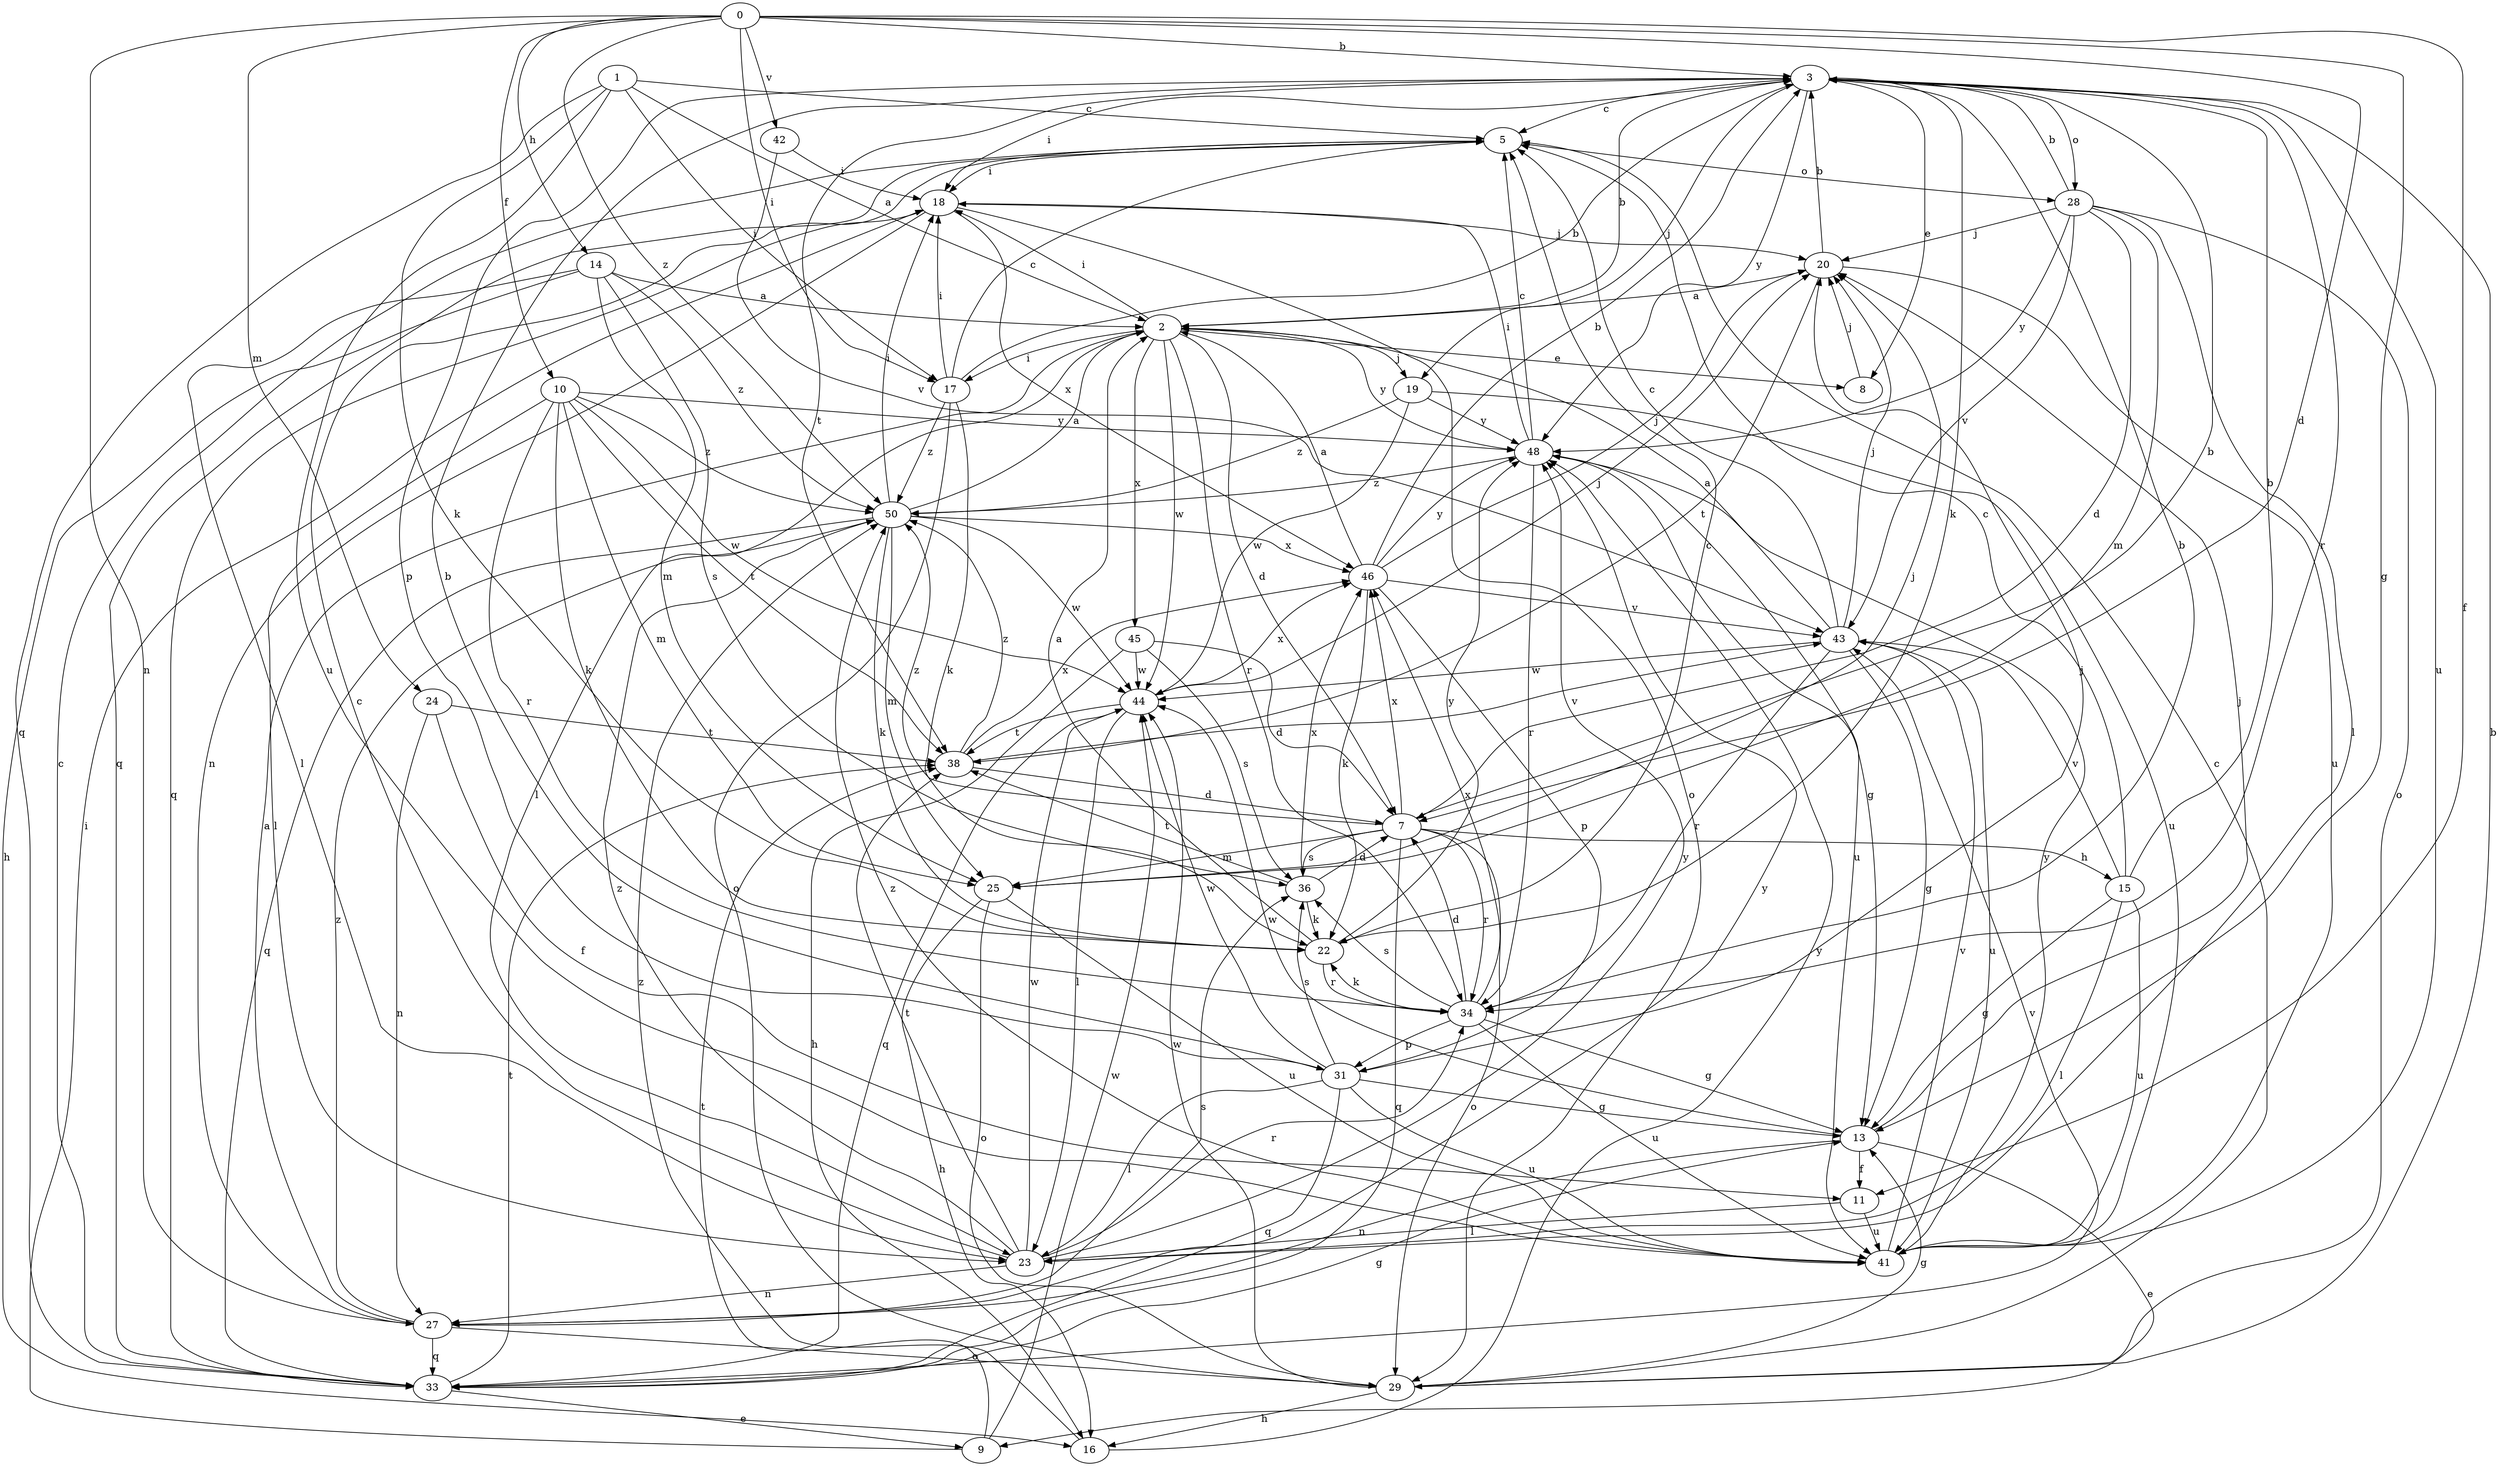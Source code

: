 strict digraph  {
0;
1;
2;
3;
5;
7;
8;
9;
10;
11;
13;
14;
15;
16;
17;
18;
19;
20;
22;
23;
24;
25;
27;
28;
29;
31;
33;
34;
36;
38;
41;
42;
43;
44;
45;
46;
48;
50;
0 -> 3  [label=b];
0 -> 7  [label=d];
0 -> 10  [label=f];
0 -> 11  [label=f];
0 -> 13  [label=g];
0 -> 14  [label=h];
0 -> 17  [label=i];
0 -> 24  [label=m];
0 -> 27  [label=n];
0 -> 42  [label=v];
0 -> 50  [label=z];
1 -> 2  [label=a];
1 -> 5  [label=c];
1 -> 17  [label=i];
1 -> 22  [label=k];
1 -> 33  [label=q];
1 -> 41  [label=u];
2 -> 3  [label=b];
2 -> 7  [label=d];
2 -> 8  [label=e];
2 -> 17  [label=i];
2 -> 18  [label=i];
2 -> 19  [label=j];
2 -> 23  [label=l];
2 -> 34  [label=r];
2 -> 44  [label=w];
2 -> 45  [label=x];
2 -> 48  [label=y];
3 -> 5  [label=c];
3 -> 8  [label=e];
3 -> 18  [label=i];
3 -> 19  [label=j];
3 -> 22  [label=k];
3 -> 28  [label=o];
3 -> 31  [label=p];
3 -> 34  [label=r];
3 -> 38  [label=t];
3 -> 41  [label=u];
3 -> 48  [label=y];
5 -> 18  [label=i];
5 -> 28  [label=o];
5 -> 33  [label=q];
7 -> 3  [label=b];
7 -> 15  [label=h];
7 -> 25  [label=m];
7 -> 29  [label=o];
7 -> 33  [label=q];
7 -> 34  [label=r];
7 -> 36  [label=s];
7 -> 46  [label=x];
7 -> 50  [label=z];
8 -> 20  [label=j];
9 -> 18  [label=i];
9 -> 38  [label=t];
9 -> 44  [label=w];
10 -> 22  [label=k];
10 -> 23  [label=l];
10 -> 25  [label=m];
10 -> 34  [label=r];
10 -> 38  [label=t];
10 -> 44  [label=w];
10 -> 48  [label=y];
10 -> 50  [label=z];
11 -> 23  [label=l];
11 -> 41  [label=u];
13 -> 9  [label=e];
13 -> 11  [label=f];
13 -> 20  [label=j];
13 -> 27  [label=n];
13 -> 44  [label=w];
14 -> 2  [label=a];
14 -> 16  [label=h];
14 -> 23  [label=l];
14 -> 25  [label=m];
14 -> 36  [label=s];
14 -> 50  [label=z];
15 -> 3  [label=b];
15 -> 5  [label=c];
15 -> 13  [label=g];
15 -> 23  [label=l];
15 -> 41  [label=u];
15 -> 43  [label=v];
16 -> 48  [label=y];
16 -> 50  [label=z];
17 -> 3  [label=b];
17 -> 5  [label=c];
17 -> 18  [label=i];
17 -> 22  [label=k];
17 -> 29  [label=o];
17 -> 50  [label=z];
18 -> 20  [label=j];
18 -> 27  [label=n];
18 -> 29  [label=o];
18 -> 33  [label=q];
18 -> 46  [label=x];
19 -> 41  [label=u];
19 -> 44  [label=w];
19 -> 48  [label=y];
19 -> 50  [label=z];
20 -> 2  [label=a];
20 -> 3  [label=b];
20 -> 38  [label=t];
20 -> 41  [label=u];
22 -> 2  [label=a];
22 -> 5  [label=c];
22 -> 34  [label=r];
22 -> 48  [label=y];
23 -> 5  [label=c];
23 -> 27  [label=n];
23 -> 34  [label=r];
23 -> 38  [label=t];
23 -> 44  [label=w];
23 -> 48  [label=y];
23 -> 50  [label=z];
24 -> 11  [label=f];
24 -> 27  [label=n];
24 -> 38  [label=t];
25 -> 16  [label=h];
25 -> 20  [label=j];
25 -> 29  [label=o];
25 -> 41  [label=u];
27 -> 2  [label=a];
27 -> 29  [label=o];
27 -> 33  [label=q];
27 -> 36  [label=s];
27 -> 48  [label=y];
27 -> 50  [label=z];
28 -> 3  [label=b];
28 -> 7  [label=d];
28 -> 20  [label=j];
28 -> 23  [label=l];
28 -> 25  [label=m];
28 -> 29  [label=o];
28 -> 43  [label=v];
28 -> 48  [label=y];
29 -> 3  [label=b];
29 -> 5  [label=c];
29 -> 13  [label=g];
29 -> 16  [label=h];
29 -> 44  [label=w];
31 -> 3  [label=b];
31 -> 13  [label=g];
31 -> 20  [label=j];
31 -> 23  [label=l];
31 -> 33  [label=q];
31 -> 36  [label=s];
31 -> 41  [label=u];
31 -> 44  [label=w];
33 -> 5  [label=c];
33 -> 9  [label=e];
33 -> 13  [label=g];
33 -> 38  [label=t];
33 -> 43  [label=v];
34 -> 3  [label=b];
34 -> 7  [label=d];
34 -> 13  [label=g];
34 -> 22  [label=k];
34 -> 31  [label=p];
34 -> 36  [label=s];
34 -> 41  [label=u];
34 -> 46  [label=x];
36 -> 7  [label=d];
36 -> 22  [label=k];
36 -> 38  [label=t];
36 -> 46  [label=x];
38 -> 7  [label=d];
38 -> 43  [label=v];
38 -> 46  [label=x];
38 -> 50  [label=z];
41 -> 43  [label=v];
41 -> 48  [label=y];
41 -> 50  [label=z];
42 -> 18  [label=i];
42 -> 43  [label=v];
43 -> 2  [label=a];
43 -> 5  [label=c];
43 -> 13  [label=g];
43 -> 20  [label=j];
43 -> 34  [label=r];
43 -> 41  [label=u];
43 -> 44  [label=w];
44 -> 20  [label=j];
44 -> 23  [label=l];
44 -> 33  [label=q];
44 -> 38  [label=t];
44 -> 46  [label=x];
45 -> 7  [label=d];
45 -> 16  [label=h];
45 -> 36  [label=s];
45 -> 44  [label=w];
46 -> 2  [label=a];
46 -> 3  [label=b];
46 -> 20  [label=j];
46 -> 22  [label=k];
46 -> 31  [label=p];
46 -> 43  [label=v];
46 -> 48  [label=y];
48 -> 5  [label=c];
48 -> 13  [label=g];
48 -> 18  [label=i];
48 -> 34  [label=r];
48 -> 41  [label=u];
48 -> 50  [label=z];
50 -> 2  [label=a];
50 -> 18  [label=i];
50 -> 22  [label=k];
50 -> 25  [label=m];
50 -> 33  [label=q];
50 -> 44  [label=w];
50 -> 46  [label=x];
}
